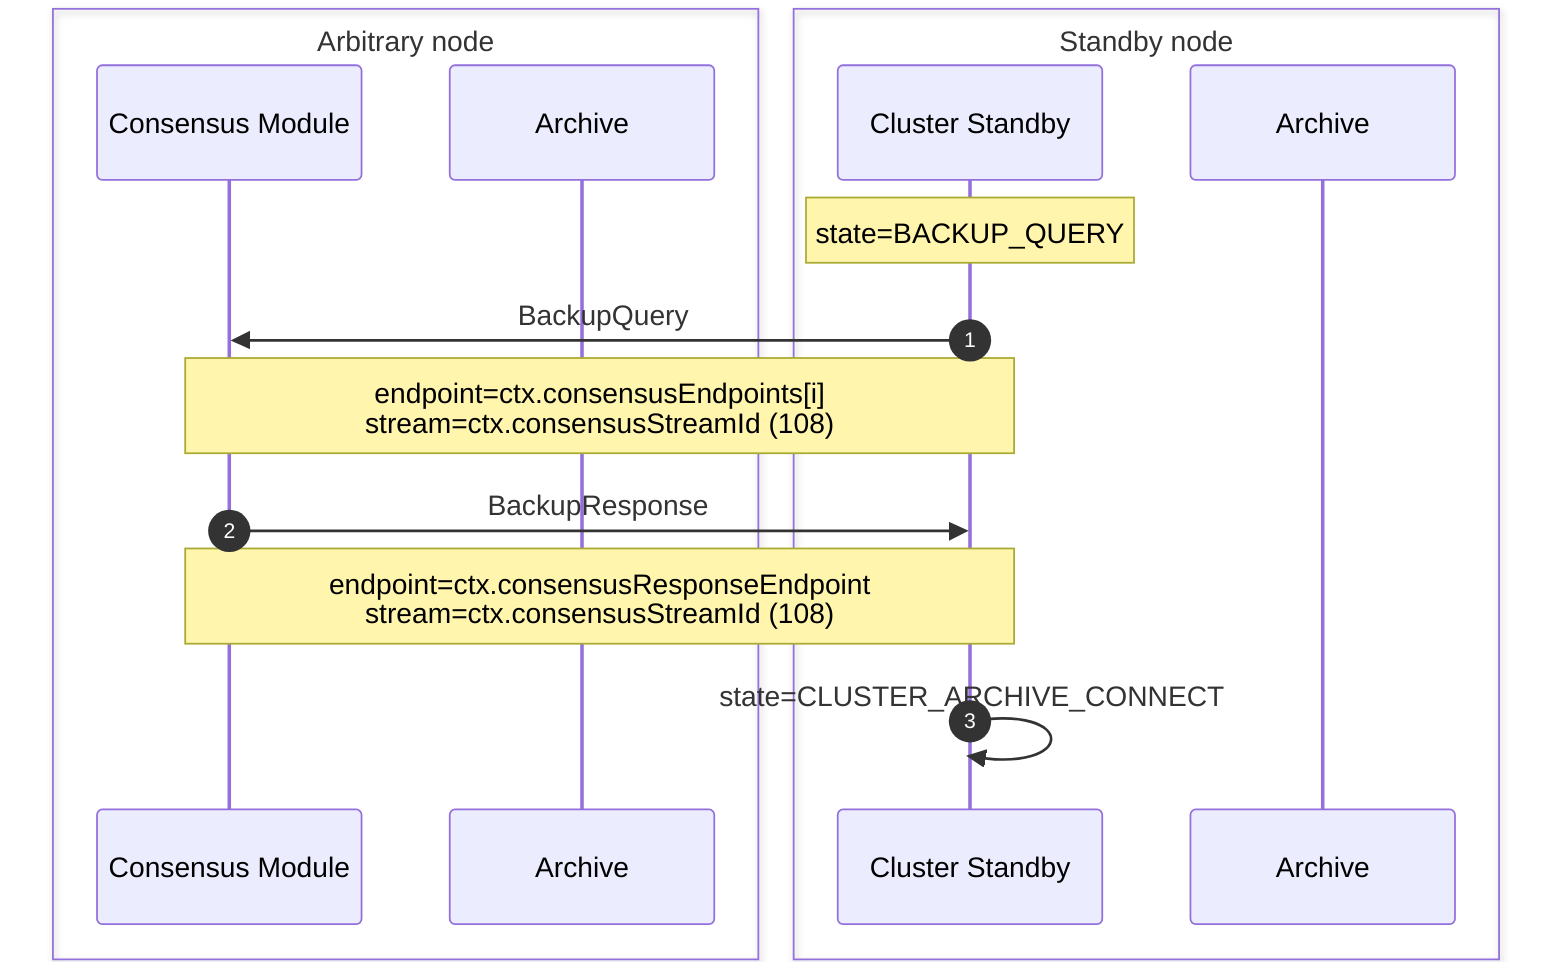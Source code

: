sequenceDiagram
    autonumber
    box Arbitrary node
        participant arb_cm as Consensus Module
        participant arb_archive as Archive
    end

    box Standby node
        participant standby_standby as Cluster Standby
        participant standby_archive as Archive
    end

    note over standby_standby: state=BACKUP_QUERY

    standby_standby->>arb_cm: BackupQuery
    note over arb_cm, standby_standby: endpoint=ctx.consensusEndpoints[i]<br/>stream=ctx.consensusStreamId (108)

    arb_cm->>standby_standby: BackupResponse
    note over arb_cm, standby_standby: endpoint=ctx.consensusResponseEndpoint<br/>stream=ctx.consensusStreamId (108)

    standby_standby->>standby_standby: state=CLUSTER_ARCHIVE_CONNECT